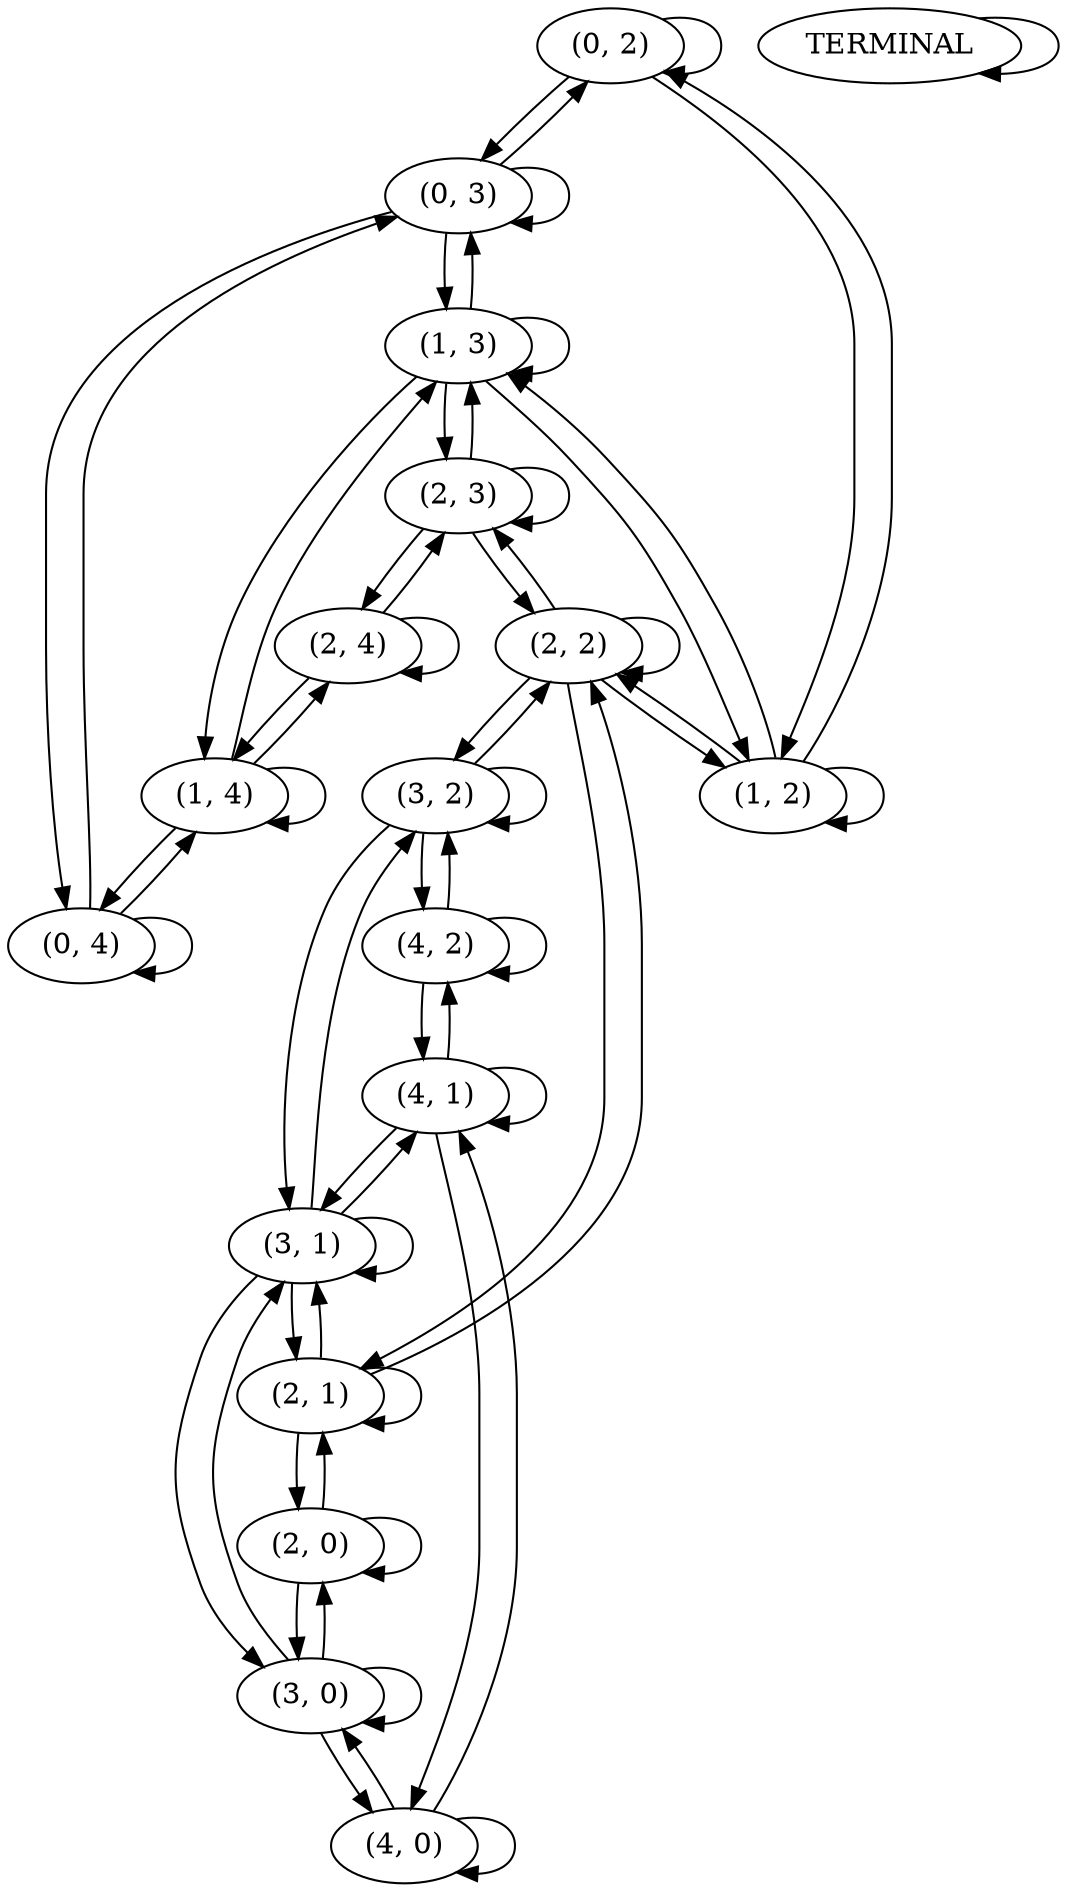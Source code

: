 digraph "2-room diag gridworld" {
"(0, 2)";
"(0, 3)";
"(1, 2)";
"(0, 4)";
"(1, 3)";
"(2, 2)";
"(1, 4)";
"(2, 3)";
"(2, 4)";
"(2, 0)";
"(2, 1)";
"(3, 0)";
"(3, 1)";
"(3, 2)";
"(4, 0)";
"(4, 1)";
"(4, 2)";
TERMINAL;
"(0, 2)" -> "(0, 3)";
"(0, 2)" -> "(1, 2)";
"(0, 2)" -> "(0, 2)";
"(0, 3)" -> "(0, 2)";
"(0, 3)" -> "(0, 4)";
"(0, 3)" -> "(1, 3)";
"(0, 3)" -> "(0, 3)";
"(1, 2)" -> "(0, 2)";
"(1, 2)" -> "(1, 3)";
"(1, 2)" -> "(2, 2)";
"(1, 2)" -> "(1, 2)";
"(0, 4)" -> "(0, 3)";
"(0, 4)" -> "(1, 4)";
"(0, 4)" -> "(0, 4)";
"(1, 3)" -> "(0, 3)";
"(1, 3)" -> "(1, 2)";
"(1, 3)" -> "(1, 4)";
"(1, 3)" -> "(2, 3)";
"(1, 3)" -> "(1, 3)";
"(2, 2)" -> "(1, 2)";
"(2, 2)" -> "(2, 1)";
"(2, 2)" -> "(2, 3)";
"(2, 2)" -> "(3, 2)";
"(2, 2)" -> "(2, 2)";
"(1, 4)" -> "(0, 4)";
"(1, 4)" -> "(1, 3)";
"(1, 4)" -> "(2, 4)";
"(1, 4)" -> "(1, 4)";
"(2, 3)" -> "(1, 3)";
"(2, 3)" -> "(2, 2)";
"(2, 3)" -> "(2, 4)";
"(2, 3)" -> "(2, 3)";
"(2, 4)" -> "(1, 4)";
"(2, 4)" -> "(2, 3)";
"(2, 4)" -> "(2, 4)";
"(2, 0)" -> "(2, 1)";
"(2, 0)" -> "(3, 0)";
"(2, 0)" -> "(2, 0)";
"(2, 1)" -> "(2, 0)";
"(2, 1)" -> "(2, 2)";
"(2, 1)" -> "(3, 1)";
"(2, 1)" -> "(2, 1)";
"(3, 0)" -> "(2, 0)";
"(3, 0)" -> "(3, 1)";
"(3, 0)" -> "(4, 0)";
"(3, 0)" -> "(3, 0)";
"(3, 1)" -> "(2, 1)";
"(3, 1)" -> "(3, 0)";
"(3, 1)" -> "(3, 2)";
"(3, 1)" -> "(4, 1)";
"(3, 1)" -> "(3, 1)";
"(3, 2)" -> "(2, 2)";
"(3, 2)" -> "(3, 1)";
"(3, 2)" -> "(4, 2)";
"(3, 2)" -> "(3, 2)";
"(4, 0)" -> "(3, 0)";
"(4, 0)" -> "(4, 1)";
"(4, 0)" -> "(4, 0)";
"(4, 1)" -> "(3, 1)";
"(4, 1)" -> "(4, 0)";
"(4, 1)" -> "(4, 2)";
"(4, 1)" -> "(4, 1)";
"(4, 2)" -> "(3, 2)";
"(4, 2)" -> "(4, 1)";
"(4, 2)" -> "(4, 2)";
TERMINAL -> TERMINAL;
}
